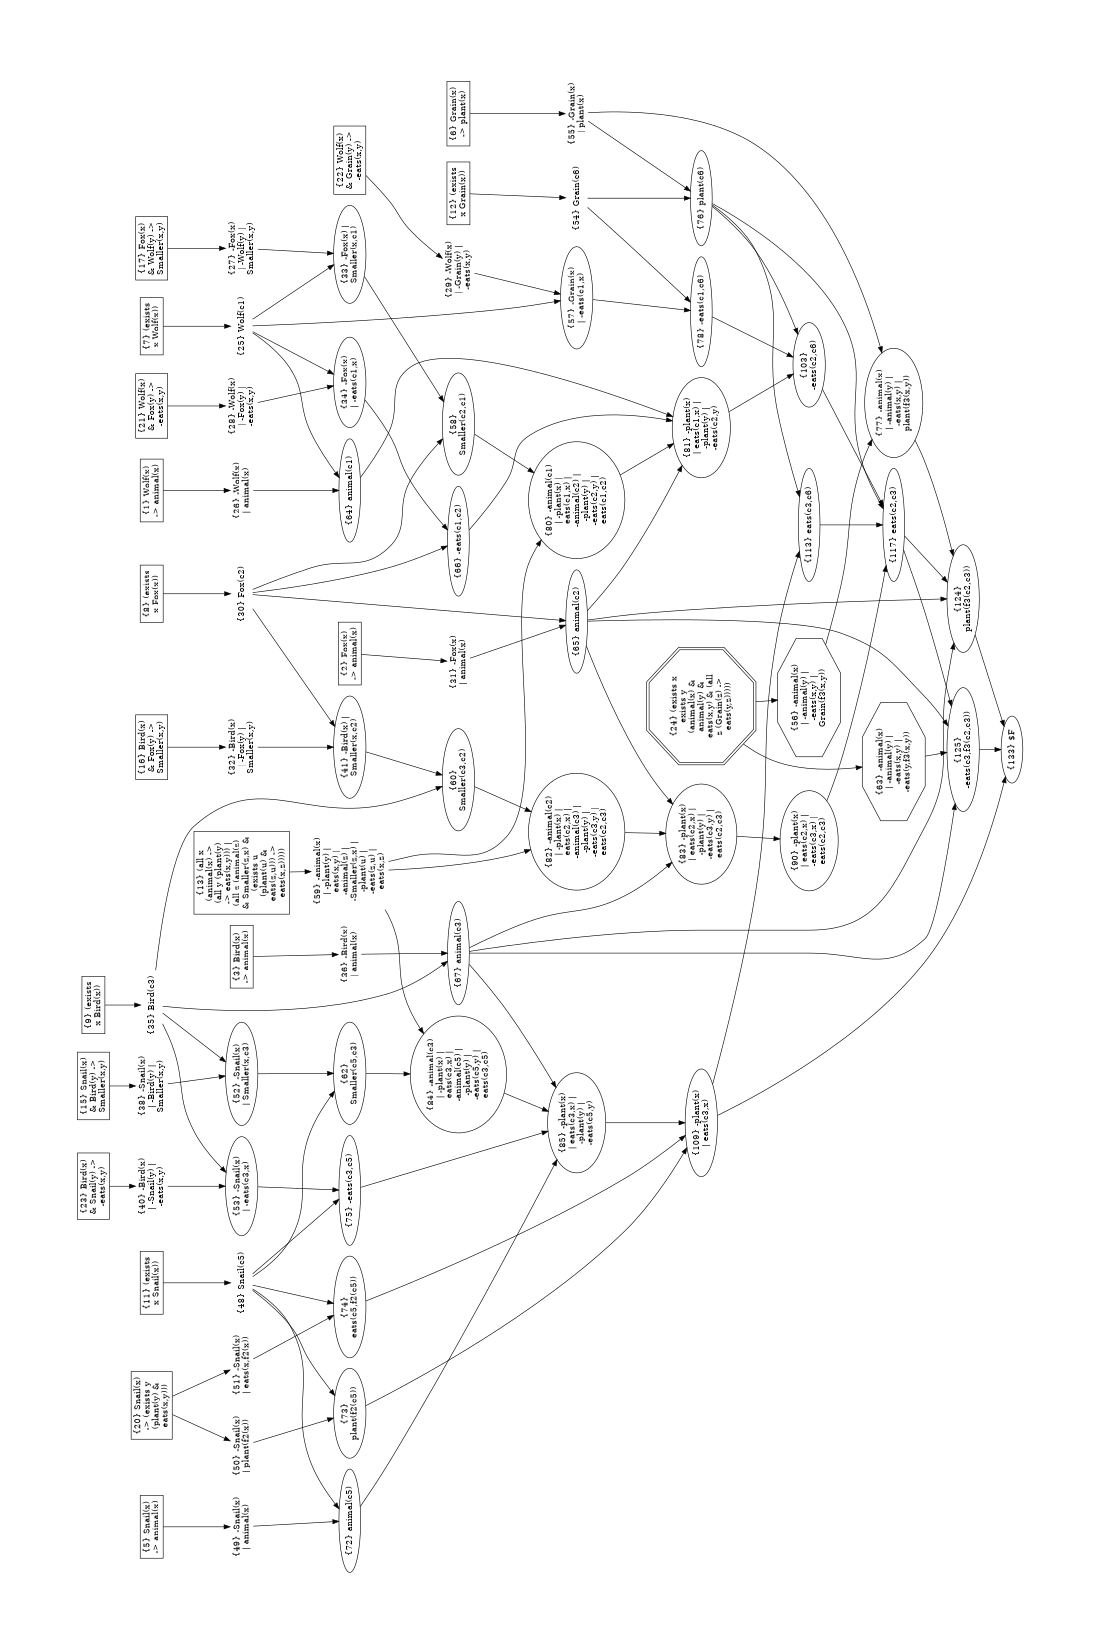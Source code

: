 strict digraph G {
 rotate=90;
 size="10,7.5!";
 margin="0.5,0.5";
 1 [label="{1} Wolf(x)\n-> animal(x)",shape="box"];
 2 [label="{2} Fox(x)\n-> animal(x)",shape="box"];
 3 [label="{3} Bird(x)\n-> animal(x)",shape="box"];
 5 [label="{5} Snail(x)\n-> animal(x)",shape="box"];
 6 [label="{6} Grain(x)\n-> plant(x)",shape="box"];
 7 [label="{7} (exists\nx Wolf(x))",shape="box"];
 8 [label="{8} (exists\nx Fox(x))",shape="box"];
 9 [label="{9} (exists\nx Bird(x))",shape="box"];
 11 [label="{11} (exists\nx Snail(x))",shape="box"];
 12 [label="{12} (exists\nx Grain(x))",shape="box"];
 13 [label="{13} (all x\n(animal(x) ->\n(all y (plant(y)\n-> eats(x,y))) |\n(all z (animal(z)\n& Smaller(z,x) &\n(exists u\n(plant(u) &\neats(z,u))) ->\neats(x,z)))))",shape="box"];
 15 [label="{15} Snail(x)\n& Bird(y) ->\nSmaller(x,y)",shape="box"];
 16 [label="{16} Bird(x)\n& Fox(y) ->\nSmaller(x,y)",shape="box"];
 17 [label="{17} Fox(x)\n& Wolf(y) ->\nSmaller(x,y)",shape="box"];
 20 [label="{20} Snail(x)\n-> (exists y\n(plant(y) &\neats(x,y)))",shape="box"];
 21 [label="{21} Wolf(x)\n& Fox(y) ->\n-eats(x,y)",shape="box"];
 22 [label="{22} Wolf(x)\n& Grain(y) ->\n-eats(x,y)",shape="box"];
 23 [label="{23} Bird(x)\n& Snail(y) ->\n-eats(x,y)",shape="box"];
 24 [label="{24} (exists x\nexists y\n(animal(x) &\nanimal(y) &\neats(x,y) & (all\nz (Grain(z) ->\neats(y,z)))))", shape="doubleoctagon"];
 25 [label="{25} Wolf(c1)",shape="plaintext"];
 7 -> 25;
 26 [label="{26} -Wolf(x)\n| animal(x)",shape="plaintext"];
 1 -> 26;
 27 [label="{27} -Fox(x)\n| -Wolf(y) |\nSmaller(x,y)",shape="plaintext"];
 17 -> 27;
 28 [label="{28} -Wolf(x)\n| -Fox(y) |\n-eats(x,y)",shape="plaintext"];
 21 -> 28;
 29 [label="{29} -Wolf(x)\n| -Grain(y) |\n-eats(x,y)",shape="plaintext"];
 22 -> 29;
 30 [label="{30} Fox(c2)",shape="plaintext"];
 8 -> 30;
 31 [label="{31} -Fox(x)\n| animal(x)",shape="plaintext"];
 2 -> 31;
 32 [label="{32} -Bird(x)\n| -Fox(y) |\nSmaller(x,y)",shape="plaintext"];
 16 -> 32;
 33 [label="{33} -Fox(x) |\nSmaller(x,c1)",shape="ellipse"];
 27 -> 33;
 25 -> 33;
 34 [label="{34} -Fox(x)\n| -eats(c1,x)",shape="ellipse"];
 28 -> 34;
 25 -> 34;
 35 [label="{35} Bird(c3)",shape="plaintext"];
 9 -> 35;
 36 [label="{36} -Bird(x)\n| animal(x)",shape="plaintext"];
 3 -> 36;
 38 [label="{38} -Snail(x)\n| -Bird(y) |\nSmaller(x,y)",shape="plaintext"];
 15 -> 38;
 40 [label="{40} -Bird(x)\n| -Snail(y) |\n-eats(x,y)",shape="plaintext"];
 23 -> 40;
 41 [label="{41} -Bird(x) |\nSmaller(x,c2)",shape="ellipse"];
 32 -> 41;
 30 -> 41;
 48 [label="{48} Snail(c5)",shape="plaintext"];
 11 -> 48;
 49 [label="{49} -Snail(x)\n| animal(x)",shape="plaintext"];
 5 -> 49;
 50 [label="{50} -Snail(x)\n| plant(f2(x))",shape="plaintext"];
 20 -> 50;
 51 [label="{51} -Snail(x)\n| eats(x,f2(x))",shape="plaintext"];
 20 -> 51;
 52 [label="{52} -Snail(x)\n| Smaller(x,c3)",shape="ellipse"];
 38 -> 52;
 35 -> 52;
 53 [label="{53} -Snail(x)\n| -eats(c3,x)",shape="ellipse"];
 40 -> 53;
 35 -> 53;
 54 [label="{54} Grain(c6)",shape="plaintext"];
 12 -> 54;
 55 [label="{55} -Grain(x)\n| plant(x)",shape="plaintext"];
 6 -> 55;
 56 [label="{56} -animal(x)\n| -animal(y) |\n-eats(x,y) |\nGrain(f3(x,y))", shape="octagon"];
 24 -> 56;
 57 [label="{57} -Grain(x)\n| -eats(c1,x)",shape="ellipse"];
 29 -> 57;
 25 -> 57;
 58 [label="{58}\nSmaller(c2,c1)",shape="ellipse"];
 33 -> 58;
 30 -> 58;
 59 [label="{59} -animal(x)\n| -plant(y) |\neats(x,y) |\n-animal(z) |\n-Smaller(z,x) |\n-plant(u) |\n-eats(z,u) |\neats(x,z)",shape="plaintext"];
 13 -> 59;
 60 [label="{60}\nSmaller(c3,c2)",shape="ellipse"];
 41 -> 60;
 35 -> 60;
 62 [label="{62}\nSmaller(c5,c3)",shape="ellipse"];
 52 -> 62;
 48 -> 62;
 63 [label="{63} -animal(x)\n| -animal(y) |\n-eats(x,y) |\n-eats(y,f3(x,y))", shape="octagon"];
 24 -> 63;
 64 [label="{64} animal(c1)",shape="ellipse"];
 25 -> 64;
 26 -> 64;
 65 [label="{65} animal(c2)",shape="ellipse"];
 30 -> 65;
 31 -> 65;
 66 [label="{66} -eats(c1,c2)",shape="ellipse"];
 34 -> 66;
 30 -> 66;
 67 [label="{67} animal(c3)",shape="ellipse"];
 35 -> 67;
 36 -> 67;
 72 [label="{72} animal(c5)",shape="ellipse"];
 48 -> 72;
 49 -> 72;
 73 [label="{73}\nplant(f2(c5))",shape="ellipse"];
 50 -> 73;
 48 -> 73;
 74 [label="{74}\neats(c5,f2(c5))",shape="ellipse"];
 51 -> 74;
 48 -> 74;
 75 [label="{75} -eats(c3,c5)",shape="ellipse"];
 53 -> 75;
 48 -> 75;
 76 [label="{76} plant(c6)",shape="ellipse"];
 54 -> 76;
 55 -> 76;
 77 [label="{77} -animal(x)\n| -animal(y) |\n-eats(x,y) |\nplant(f3(x,y))",shape="ellipse"];
 56 -> 77;
 55 -> 77;
 78 [label="{78} -eats(c1,c6)",shape="ellipse"];
 57 -> 78;
 54 -> 78;
 80 [label="{80} -animal(c1)\n| -plant(x) |\neats(c1,x) |\n-animal(c2) |\n-plant(y) |\n-eats(c2,y) |\neats(c1,c2)",shape="ellipse"];
 58 -> 80;
 59 -> 80;
 81 [label="{81} -plant(x)\n| eats(c1,x) |\n-plant(y) |\n-eats(c2,y)",shape="ellipse"];
 80 -> 81;
 64 -> 81;
 65 -> 81;
 66 -> 81;
 82 [label="{82} -animal(c2)\n| -plant(x) |\neats(c2,x) |\n-animal(c3) |\n-plant(y) |\n-eats(c3,y) |\neats(c2,c3)",shape="ellipse"];
 60 -> 82;
 59 -> 82;
 83 [label="{83} -plant(x)\n| eats(c2,x) |\n-plant(y) |\n-eats(c3,y) |\neats(c2,c3)",shape="ellipse"];
 82 -> 83;
 65 -> 83;
 67 -> 83;
 84 [label="{84} -animal(c3)\n| -plant(x) |\neats(c3,x) |\n-animal(c5) |\n-plant(y) |\n-eats(c5,y) |\neats(c3,c5)",shape="ellipse"];
 62 -> 84;
 59 -> 84;
 85 [label="{85} -plant(x)\n| eats(c3,x) |\n-plant(y) |\n-eats(c5,y)",shape="ellipse"];
 84 -> 85;
 67 -> 85;
 72 -> 85;
 75 -> 85;
 90 [label="{90} -plant(x)\n| eats(c2,x) |\n-eats(c3,x) |\neats(c2,c3)",shape="ellipse"];
 83 -> 90;
 103 [label="{103}\n-eats(c2,c6)",shape="ellipse"];
 81 -> 103;
 76 -> 103;
 78 -> 103;
 76 -> 103;
 109 [label="{109} -plant(x)\n| eats(c3,x)",shape="ellipse"];
 85 -> 109;
 74 -> 109;
 73 -> 109;
 113 [label="{113} eats(c3,c6)",shape="ellipse"];
 109 -> 113;
 76 -> 113;
 117 [label="{117} eats(c2,c3)",shape="ellipse"];
 113 -> 117;
 90 -> 117;
 76 -> 117;
 103 -> 117;
 124 [label="{124}\nplant(f3(c2,c3))",shape="ellipse"];
 117 -> 124;
 77 -> 124;
 65 -> 124;
 67 -> 124;
 125 [label="{125}\n-eats(c3,f3(c2,c3))",shape="ellipse"];
 117 -> 125;
 63 -> 125;
 65 -> 125;
 67 -> 125;
 133 [label="{133} $F",shape="ellipse"];
 124 -> 133;
 109 -> 133;
 125 -> 133;
 root=133; // last step is plausible root
}
